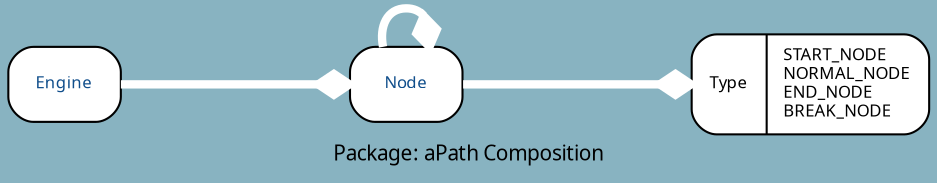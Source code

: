 digraph uml {
	graph [label="Package: aPath Composition", ratio=compress, rankdir=LR, size="24,12", fontname=Sans, fontsize=10, bgcolor="#88B3C1", fontcolor=black];
	node [label="\N", fontname=Sans, fontsize=8, shape=record, color=black, fontcolor=black];
	edge [fontname=Sans, fontsize=8, minlen=3, color=black, fontcolor=black];
	graph [lp="223,10",
		bb="0,0,446,81"];
	"aPath.Node" [label="{Node}", fontcolor="#104E8B", style="rounded,filled", fillcolor=white, URL="../types/aPath/Node.html", tooltip="Node", portPos="Node", pos="193,45", rects="166,27,220,63", width="0.75", height="0.50"];
	"aPath.Type" [label="{Type|START_NODE\lNORMAL_NODE\lEND_NODE\lBREAK_NODE\l}", style="rounded,filled", fillcolor=white, pos="389,45", rects="332,21,367,69 367,21,446,69", width="1.58", height="0.67"];
	"aPath.Engine" [label="{Engine}", fontcolor="#104E8B", style="rounded,filled", fillcolor=white, URL="../types/aPath/Engine.html", tooltip=Engine, portPos=Engine, pos="27,45", rects="0,27,54,63", width="0.75", height="0.50"];
	"aPath.Node" -> "aPath.Type" [color=white, style="setlinewidth(4)", arrowhead=diamond, arrowsize="1.25", pos="e,332,45 220,45 245,45 283,45 317,45"];
	"aPath.Node" -> "aPath.Node" [color=white, style="setlinewidth(4)", arrowhead=diamond, arrowsize="1.25", pos="e,205,63 181,63 180,73 183,81 193,81 197,81 199,80 201,78"];
	"aPath.Engine" -> "aPath.Node" [color=white, style="setlinewidth(4)", arrowhead=diamond, arrowsize="1.25", pos="e,166,45 54,45 80,45 120,45 151,45"];
}
